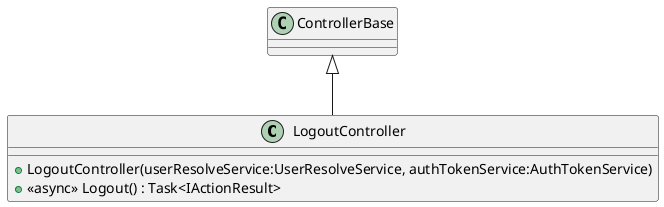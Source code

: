 @startuml
class LogoutController {
    + LogoutController(userResolveService:UserResolveService, authTokenService:AuthTokenService)
    + <<async>> Logout() : Task<IActionResult>
}
ControllerBase <|-- LogoutController
@enduml

